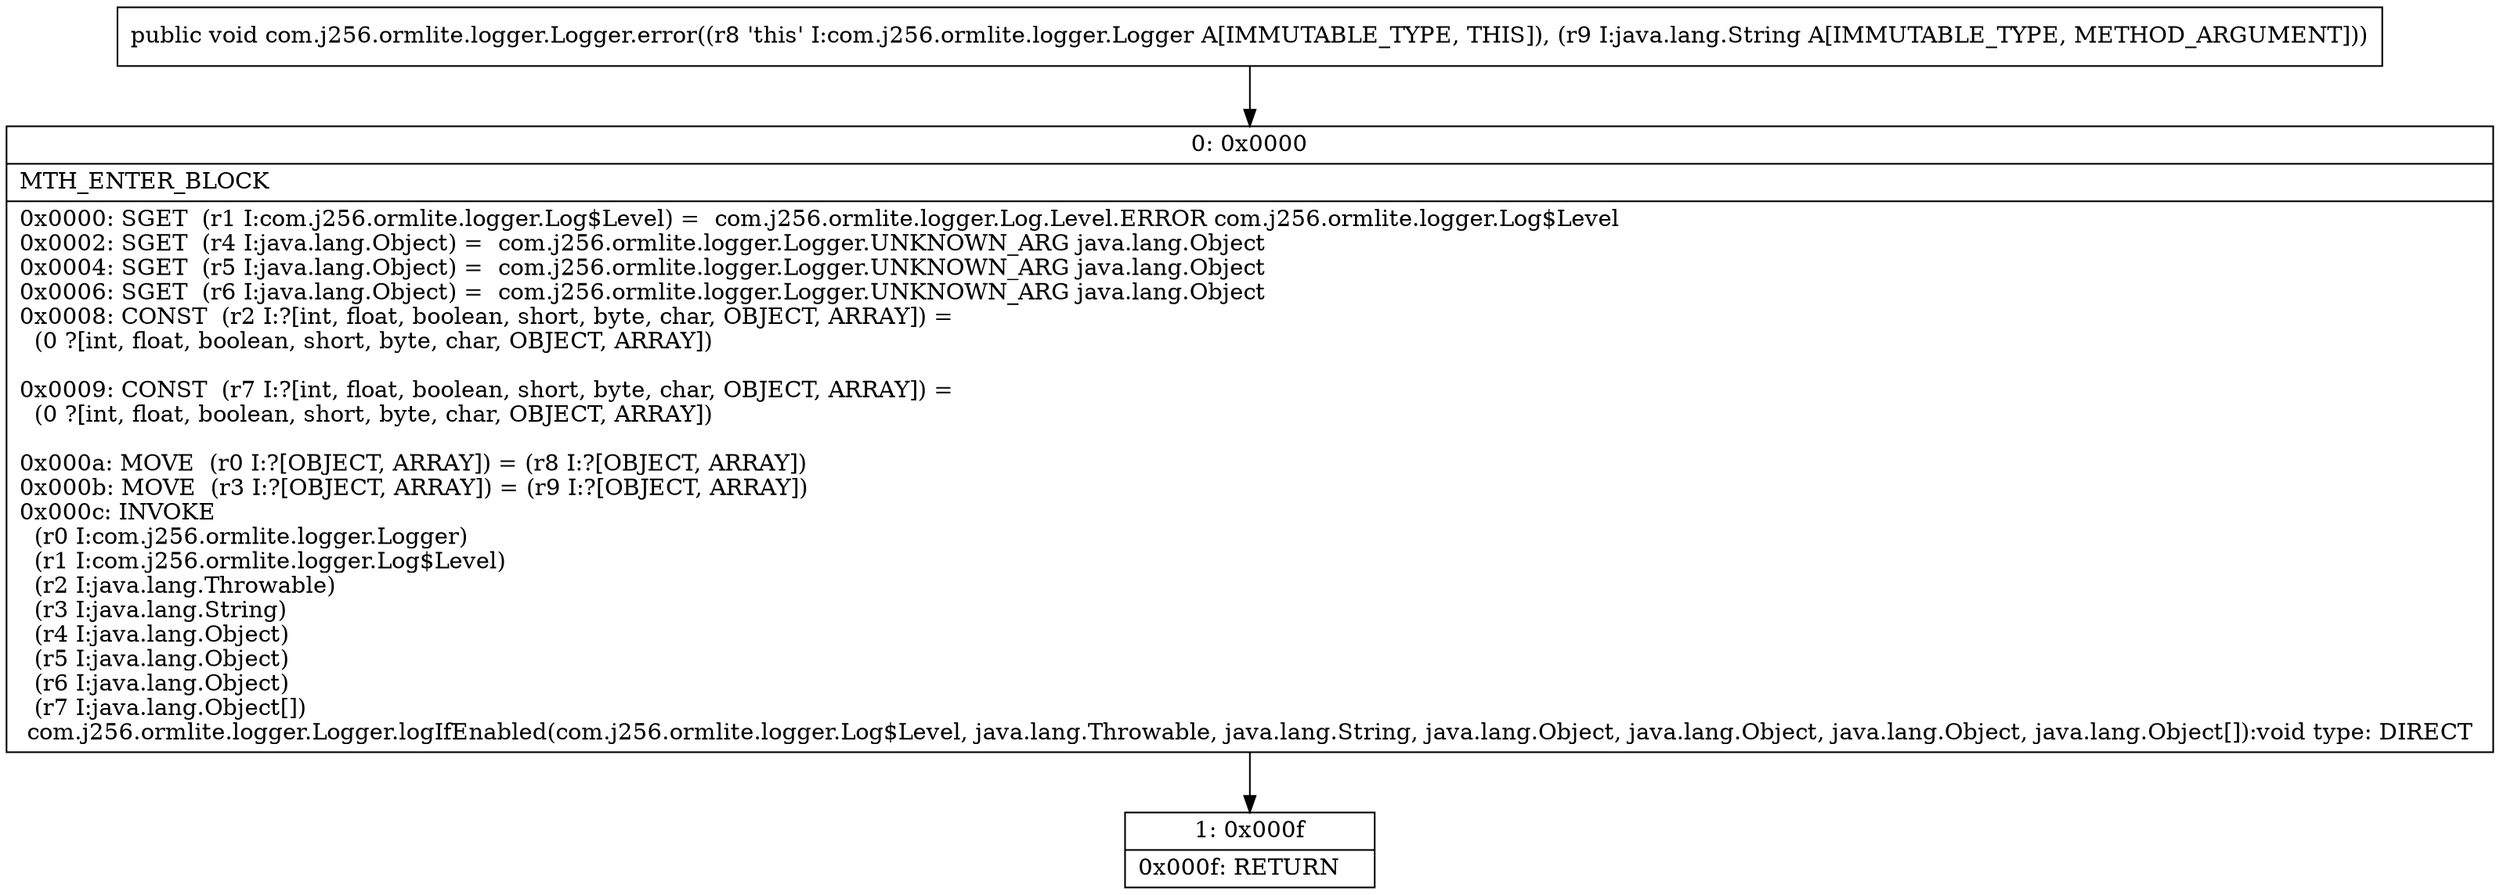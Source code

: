 digraph "CFG forcom.j256.ormlite.logger.Logger.error(Ljava\/lang\/String;)V" {
Node_0 [shape=record,label="{0\:\ 0x0000|MTH_ENTER_BLOCK\l|0x0000: SGET  (r1 I:com.j256.ormlite.logger.Log$Level) =  com.j256.ormlite.logger.Log.Level.ERROR com.j256.ormlite.logger.Log$Level \l0x0002: SGET  (r4 I:java.lang.Object) =  com.j256.ormlite.logger.Logger.UNKNOWN_ARG java.lang.Object \l0x0004: SGET  (r5 I:java.lang.Object) =  com.j256.ormlite.logger.Logger.UNKNOWN_ARG java.lang.Object \l0x0006: SGET  (r6 I:java.lang.Object) =  com.j256.ormlite.logger.Logger.UNKNOWN_ARG java.lang.Object \l0x0008: CONST  (r2 I:?[int, float, boolean, short, byte, char, OBJECT, ARRAY]) = \l  (0 ?[int, float, boolean, short, byte, char, OBJECT, ARRAY])\l \l0x0009: CONST  (r7 I:?[int, float, boolean, short, byte, char, OBJECT, ARRAY]) = \l  (0 ?[int, float, boolean, short, byte, char, OBJECT, ARRAY])\l \l0x000a: MOVE  (r0 I:?[OBJECT, ARRAY]) = (r8 I:?[OBJECT, ARRAY]) \l0x000b: MOVE  (r3 I:?[OBJECT, ARRAY]) = (r9 I:?[OBJECT, ARRAY]) \l0x000c: INVOKE  \l  (r0 I:com.j256.ormlite.logger.Logger)\l  (r1 I:com.j256.ormlite.logger.Log$Level)\l  (r2 I:java.lang.Throwable)\l  (r3 I:java.lang.String)\l  (r4 I:java.lang.Object)\l  (r5 I:java.lang.Object)\l  (r6 I:java.lang.Object)\l  (r7 I:java.lang.Object[])\l com.j256.ormlite.logger.Logger.logIfEnabled(com.j256.ormlite.logger.Log$Level, java.lang.Throwable, java.lang.String, java.lang.Object, java.lang.Object, java.lang.Object, java.lang.Object[]):void type: DIRECT \l}"];
Node_1 [shape=record,label="{1\:\ 0x000f|0x000f: RETURN   \l}"];
MethodNode[shape=record,label="{public void com.j256.ormlite.logger.Logger.error((r8 'this' I:com.j256.ormlite.logger.Logger A[IMMUTABLE_TYPE, THIS]), (r9 I:java.lang.String A[IMMUTABLE_TYPE, METHOD_ARGUMENT])) }"];
MethodNode -> Node_0;
Node_0 -> Node_1;
}

